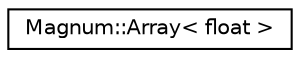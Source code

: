 digraph "圖形化之類別階層"
{
  edge [fontname="Helvetica",fontsize="10",labelfontname="Helvetica",labelfontsize="10"];
  node [fontname="Helvetica",fontsize="10",shape=record];
  rankdir="LR";
  Node1 [label="Magnum::Array\< float \>",height=0.2,width=0.4,color="black", fillcolor="white", style="filled",URL="$class_magnum_1_1_array.html"];
}
